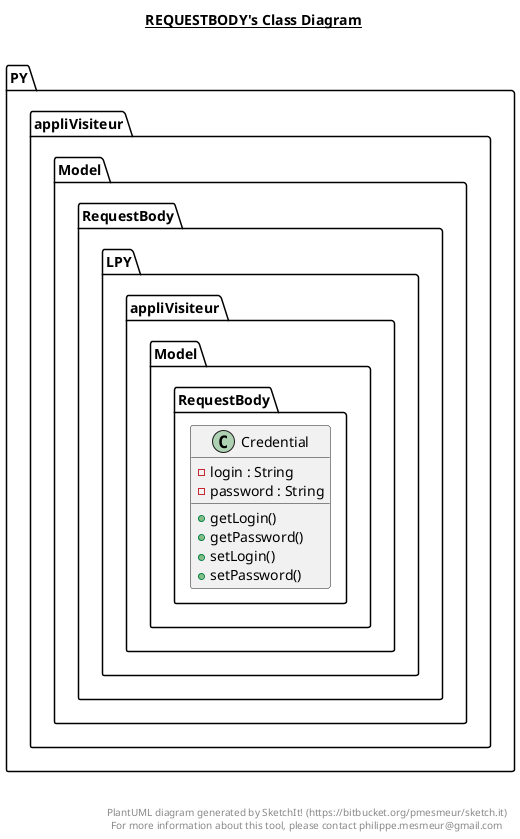 @startuml

title __REQUESTBODY's Class Diagram__\n

    namespace PY.appliVisiteur {
      namespace Model.RequestBody {
        class LPY.appliVisiteur.Model.RequestBody.Credential {
            - login : String
            - password : String
            + getLogin()
            + getPassword()
            + setLogin()
            + setPassword()
        }
      }
    }
  



right footer


PlantUML diagram generated by SketchIt! (https://bitbucket.org/pmesmeur/sketch.it)
For more information about this tool, please contact philippe.mesmeur@gmail.com
endfooter

@enduml
